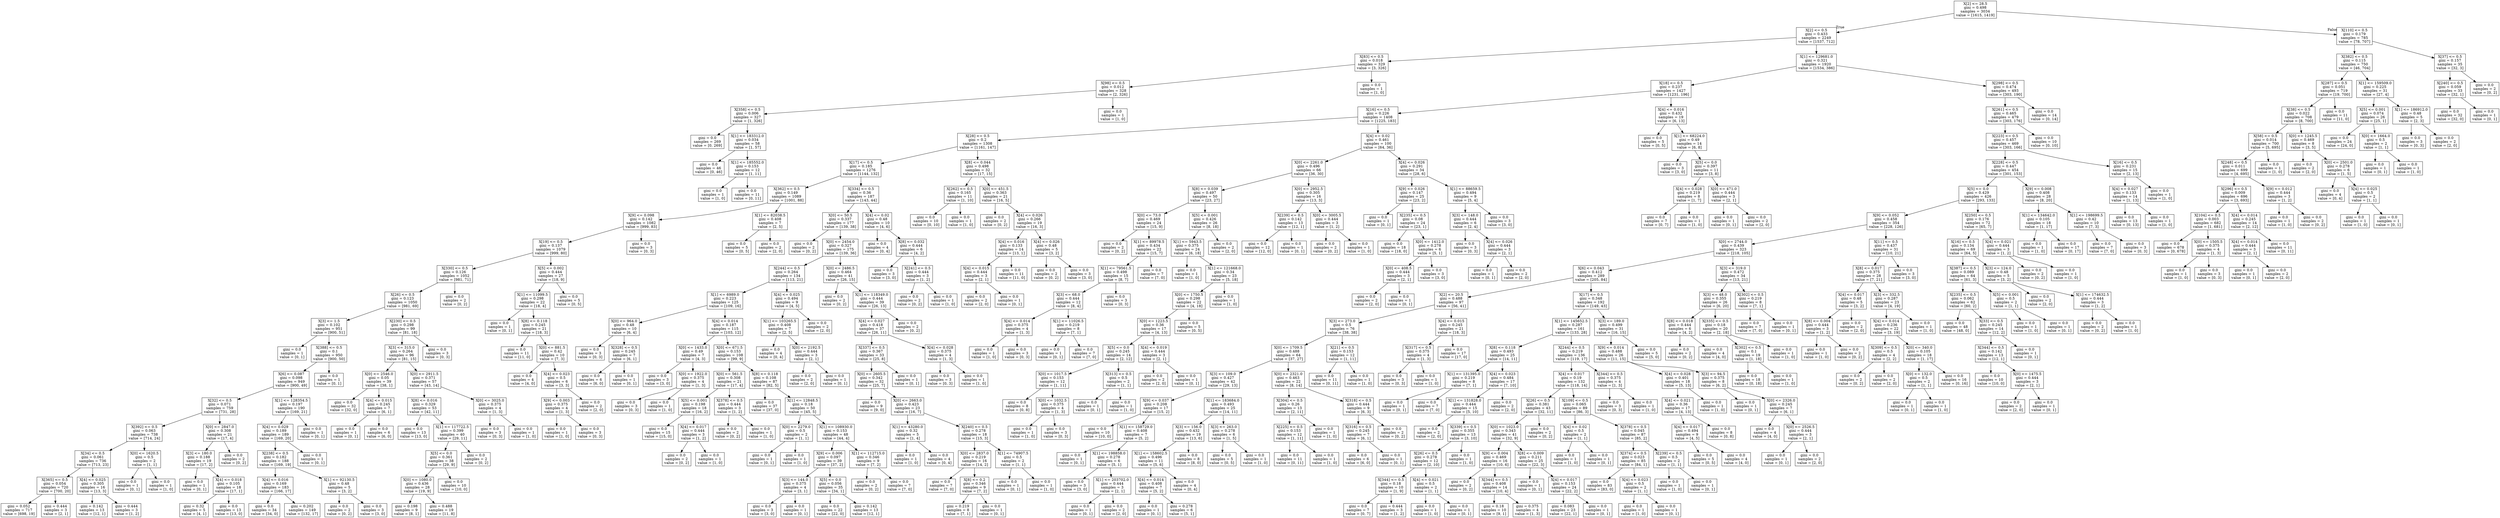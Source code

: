 digraph Tree {
node [shape=box] ;
0 [label="X[2] <= 28.5\ngini = 0.498\nsamples = 3034\nvalue = [1615, 1419]"] ;
1 [label="X[2] <= 0.5\ngini = 0.433\nsamples = 2249\nvalue = [1537, 712]"] ;
0 -> 1 [labeldistance=2.5, labelangle=45, headlabel="True"] ;
2 [label="X[83] <= 0.5\ngini = 0.018\nsamples = 329\nvalue = [3, 326]"] ;
1 -> 2 ;
3 [label="X[98] <= 0.5\ngini = 0.012\nsamples = 328\nvalue = [2, 326]"] ;
2 -> 3 ;
4 [label="X[358] <= 0.5\ngini = 0.006\nsamples = 327\nvalue = [1, 326]"] ;
3 -> 4 ;
5 [label="gini = 0.0\nsamples = 269\nvalue = [0, 269]"] ;
4 -> 5 ;
6 [label="X[1] <= 183312.0\ngini = 0.034\nsamples = 58\nvalue = [1, 57]"] ;
4 -> 6 ;
7 [label="gini = 0.0\nsamples = 46\nvalue = [0, 46]"] ;
6 -> 7 ;
8 [label="X[1] <= 185552.0\ngini = 0.153\nsamples = 12\nvalue = [1, 11]"] ;
6 -> 8 ;
9 [label="gini = 0.0\nsamples = 1\nvalue = [1, 0]"] ;
8 -> 9 ;
10 [label="gini = 0.0\nsamples = 11\nvalue = [0, 11]"] ;
8 -> 10 ;
11 [label="gini = 0.0\nsamples = 1\nvalue = [1, 0]"] ;
3 -> 11 ;
12 [label="gini = 0.0\nsamples = 1\nvalue = [1, 0]"] ;
2 -> 12 ;
13 [label="X[1] <= 129681.0\ngini = 0.321\nsamples = 1920\nvalue = [1534, 386]"] ;
1 -> 13 ;
14 [label="X[18] <= 0.5\ngini = 0.237\nsamples = 1427\nvalue = [1231, 196]"] ;
13 -> 14 ;
15 [label="X[16] <= 0.5\ngini = 0.226\nsamples = 1408\nvalue = [1225, 183]"] ;
14 -> 15 ;
16 [label="X[28] <= 0.5\ngini = 0.2\nsamples = 1308\nvalue = [1161, 147]"] ;
15 -> 16 ;
17 [label="X[17] <= 0.5\ngini = 0.185\nsamples = 1276\nvalue = [1144, 132]"] ;
16 -> 17 ;
18 [label="X[362] <= 0.5\ngini = 0.149\nsamples = 1089\nvalue = [1001, 88]"] ;
17 -> 18 ;
19 [label="X[9] <= 0.098\ngini = 0.142\nsamples = 1082\nvalue = [999, 83]"] ;
18 -> 19 ;
20 [label="X[19] <= 0.5\ngini = 0.137\nsamples = 1079\nvalue = [999, 80]"] ;
19 -> 20 ;
21 [label="X[330] <= 0.5\ngini = 0.126\nsamples = 1052\nvalue = [981, 71]"] ;
20 -> 21 ;
22 [label="X[26] <= 0.5\ngini = 0.123\nsamples = 1050\nvalue = [981, 69]"] ;
21 -> 22 ;
23 [label="X[3] <= 1.5\ngini = 0.102\nsamples = 951\nvalue = [900, 51]"] ;
22 -> 23 ;
24 [label="gini = 0.0\nsamples = 1\nvalue = [0, 1]"] ;
23 -> 24 ;
25 [label="X[388] <= 0.5\ngini = 0.1\nsamples = 950\nvalue = [900, 50]"] ;
23 -> 25 ;
26 [label="X[6] <= 0.087\ngini = 0.098\nsamples = 949\nvalue = [900, 49]"] ;
25 -> 26 ;
27 [label="X[32] <= 0.5\ngini = 0.071\nsamples = 759\nvalue = [731, 28]"] ;
26 -> 27 ;
28 [label="X[392] <= 0.5\ngini = 0.063\nsamples = 738\nvalue = [714, 24]"] ;
27 -> 28 ;
29 [label="X[34] <= 0.5\ngini = 0.061\nsamples = 736\nvalue = [713, 23]"] ;
28 -> 29 ;
30 [label="X[365] <= 0.5\ngini = 0.054\nsamples = 720\nvalue = [700, 20]"] ;
29 -> 30 ;
31 [label="gini = 0.052\nsamples = 717\nvalue = [698, 19]"] ;
30 -> 31 ;
32 [label="gini = 0.444\nsamples = 3\nvalue = [2, 1]"] ;
30 -> 32 ;
33 [label="X[4] <= 0.025\ngini = 0.305\nsamples = 16\nvalue = [13, 3]"] ;
29 -> 33 ;
34 [label="gini = 0.142\nsamples = 13\nvalue = [12, 1]"] ;
33 -> 34 ;
35 [label="gini = 0.444\nsamples = 3\nvalue = [1, 2]"] ;
33 -> 35 ;
36 [label="X[0] <= 1620.5\ngini = 0.5\nsamples = 2\nvalue = [1, 1]"] ;
28 -> 36 ;
37 [label="gini = 0.0\nsamples = 1\nvalue = [0, 1]"] ;
36 -> 37 ;
38 [label="gini = 0.0\nsamples = 1\nvalue = [1, 0]"] ;
36 -> 38 ;
39 [label="X[0] <= 2847.0\ngini = 0.308\nsamples = 21\nvalue = [17, 4]"] ;
27 -> 39 ;
40 [label="X[3] <= 180.0\ngini = 0.188\nsamples = 19\nvalue = [17, 2]"] ;
39 -> 40 ;
41 [label="gini = 0.0\nsamples = 1\nvalue = [0, 1]"] ;
40 -> 41 ;
42 [label="X[4] <= 0.018\ngini = 0.105\nsamples = 18\nvalue = [17, 1]"] ;
40 -> 42 ;
43 [label="gini = 0.32\nsamples = 5\nvalue = [4, 1]"] ;
42 -> 43 ;
44 [label="gini = 0.0\nsamples = 13\nvalue = [13, 0]"] ;
42 -> 44 ;
45 [label="gini = 0.0\nsamples = 2\nvalue = [0, 2]"] ;
39 -> 45 ;
46 [label="X[1] <= 128354.5\ngini = 0.197\nsamples = 190\nvalue = [169, 21]"] ;
26 -> 46 ;
47 [label="X[4] <= 0.029\ngini = 0.189\nsamples = 189\nvalue = [169, 20]"] ;
46 -> 47 ;
48 [label="X[238] <= 0.5\ngini = 0.182\nsamples = 188\nvalue = [169, 19]"] ;
47 -> 48 ;
49 [label="X[4] <= 0.016\ngini = 0.169\nsamples = 183\nvalue = [166, 17]"] ;
48 -> 49 ;
50 [label="gini = 0.0\nsamples = 34\nvalue = [34, 0]"] ;
49 -> 50 ;
51 [label="gini = 0.202\nsamples = 149\nvalue = [132, 17]"] ;
49 -> 51 ;
52 [label="X[1] <= 92130.5\ngini = 0.48\nsamples = 5\nvalue = [3, 2]"] ;
48 -> 52 ;
53 [label="gini = 0.0\nsamples = 2\nvalue = [0, 2]"] ;
52 -> 53 ;
54 [label="gini = 0.0\nsamples = 3\nvalue = [3, 0]"] ;
52 -> 54 ;
55 [label="gini = 0.0\nsamples = 1\nvalue = [0, 1]"] ;
47 -> 55 ;
56 [label="gini = 0.0\nsamples = 1\nvalue = [0, 1]"] ;
46 -> 56 ;
57 [label="gini = 0.0\nsamples = 1\nvalue = [0, 1]"] ;
25 -> 57 ;
58 [label="X[230] <= 0.5\ngini = 0.298\nsamples = 99\nvalue = [81, 18]"] ;
22 -> 58 ;
59 [label="X[3] <= 315.0\ngini = 0.264\nsamples = 96\nvalue = [81, 15]"] ;
58 -> 59 ;
60 [label="X[0] <= 2546.0\ngini = 0.05\nsamples = 39\nvalue = [38, 1]"] ;
59 -> 60 ;
61 [label="gini = 0.0\nsamples = 32\nvalue = [32, 0]"] ;
60 -> 61 ;
62 [label="X[4] <= 0.015\ngini = 0.245\nsamples = 7\nvalue = [6, 1]"] ;
60 -> 62 ;
63 [label="gini = 0.0\nsamples = 1\nvalue = [0, 1]"] ;
62 -> 63 ;
64 [label="gini = 0.0\nsamples = 6\nvalue = [6, 0]"] ;
62 -> 64 ;
65 [label="X[0] <= 2911.5\ngini = 0.371\nsamples = 57\nvalue = [43, 14]"] ;
59 -> 65 ;
66 [label="X[8] <= 0.016\ngini = 0.329\nsamples = 53\nvalue = [42, 11]"] ;
65 -> 66 ;
67 [label="gini = 0.0\nsamples = 13\nvalue = [13, 0]"] ;
66 -> 67 ;
68 [label="X[1] <= 117722.5\ngini = 0.399\nsamples = 40\nvalue = [29, 11]"] ;
66 -> 68 ;
69 [label="X[5] <= 0.0\ngini = 0.361\nsamples = 38\nvalue = [29, 9]"] ;
68 -> 69 ;
70 [label="X[0] <= 1080.0\ngini = 0.436\nsamples = 28\nvalue = [19, 9]"] ;
69 -> 70 ;
71 [label="gini = 0.198\nsamples = 9\nvalue = [8, 1]"] ;
70 -> 71 ;
72 [label="gini = 0.488\nsamples = 19\nvalue = [11, 8]"] ;
70 -> 72 ;
73 [label="gini = 0.0\nsamples = 10\nvalue = [10, 0]"] ;
69 -> 73 ;
74 [label="gini = 0.0\nsamples = 2\nvalue = [0, 2]"] ;
68 -> 74 ;
75 [label="X[0] <= 3025.0\ngini = 0.375\nsamples = 4\nvalue = [1, 3]"] ;
65 -> 75 ;
76 [label="gini = 0.0\nsamples = 3\nvalue = [0, 3]"] ;
75 -> 76 ;
77 [label="gini = 0.0\nsamples = 1\nvalue = [1, 0]"] ;
75 -> 77 ;
78 [label="gini = 0.0\nsamples = 3\nvalue = [0, 3]"] ;
58 -> 78 ;
79 [label="gini = 0.0\nsamples = 2\nvalue = [0, 2]"] ;
21 -> 79 ;
80 [label="X[5] <= 0.002\ngini = 0.444\nsamples = 27\nvalue = [18, 9]"] ;
20 -> 80 ;
81 [label="X[1] <= 11099.5\ngini = 0.298\nsamples = 22\nvalue = [18, 4]"] ;
80 -> 81 ;
82 [label="gini = 0.0\nsamples = 1\nvalue = [0, 1]"] ;
81 -> 82 ;
83 [label="X[8] <= 0.118\ngini = 0.245\nsamples = 21\nvalue = [18, 3]"] ;
81 -> 83 ;
84 [label="gini = 0.0\nsamples = 11\nvalue = [11, 0]"] ;
83 -> 84 ;
85 [label="X[0] <= 881.5\ngini = 0.42\nsamples = 10\nvalue = [7, 3]"] ;
83 -> 85 ;
86 [label="gini = 0.0\nsamples = 4\nvalue = [4, 0]"] ;
85 -> 86 ;
87 [label="X[4] <= 0.023\ngini = 0.5\nsamples = 6\nvalue = [3, 3]"] ;
85 -> 87 ;
88 [label="X[9] <= 0.003\ngini = 0.375\nsamples = 4\nvalue = [1, 3]"] ;
87 -> 88 ;
89 [label="gini = 0.0\nsamples = 1\nvalue = [1, 0]"] ;
88 -> 89 ;
90 [label="gini = 0.0\nsamples = 3\nvalue = [0, 3]"] ;
88 -> 90 ;
91 [label="gini = 0.0\nsamples = 2\nvalue = [2, 0]"] ;
87 -> 91 ;
92 [label="gini = 0.0\nsamples = 5\nvalue = [0, 5]"] ;
80 -> 92 ;
93 [label="gini = 0.0\nsamples = 3\nvalue = [0, 3]"] ;
19 -> 93 ;
94 [label="X[1] <= 82038.5\ngini = 0.408\nsamples = 7\nvalue = [2, 5]"] ;
18 -> 94 ;
95 [label="gini = 0.0\nsamples = 5\nvalue = [0, 5]"] ;
94 -> 95 ;
96 [label="gini = 0.0\nsamples = 2\nvalue = [2, 0]"] ;
94 -> 96 ;
97 [label="X[334] <= 0.5\ngini = 0.36\nsamples = 187\nvalue = [143, 44]"] ;
17 -> 97 ;
98 [label="X[0] <= 50.5\ngini = 0.337\nsamples = 177\nvalue = [139, 38]"] ;
97 -> 98 ;
99 [label="gini = 0.0\nsamples = 2\nvalue = [0, 2]"] ;
98 -> 99 ;
100 [label="X[0] <= 2454.0\ngini = 0.327\nsamples = 175\nvalue = [139, 36]"] ;
98 -> 100 ;
101 [label="X[244] <= 0.5\ngini = 0.264\nsamples = 134\nvalue = [113, 21]"] ;
100 -> 101 ;
102 [label="X[1] <= 6989.0\ngini = 0.223\nsamples = 125\nvalue = [109, 16]"] ;
101 -> 102 ;
103 [label="X[0] <= 964.0\ngini = 0.48\nsamples = 10\nvalue = [6, 4]"] ;
102 -> 103 ;
104 [label="gini = 0.0\nsamples = 3\nvalue = [0, 3]"] ;
103 -> 104 ;
105 [label="X[328] <= 0.5\ngini = 0.245\nsamples = 7\nvalue = [6, 1]"] ;
103 -> 105 ;
106 [label="gini = 0.0\nsamples = 6\nvalue = [6, 0]"] ;
105 -> 106 ;
107 [label="gini = 0.0\nsamples = 1\nvalue = [0, 1]"] ;
105 -> 107 ;
108 [label="X[4] <= 0.014\ngini = 0.187\nsamples = 115\nvalue = [103, 12]"] ;
102 -> 108 ;
109 [label="X[0] <= 1433.0\ngini = 0.49\nsamples = 7\nvalue = [4, 3]"] ;
108 -> 109 ;
110 [label="gini = 0.0\nsamples = 3\nvalue = [3, 0]"] ;
109 -> 110 ;
111 [label="X[0] <= 1922.0\ngini = 0.375\nsamples = 4\nvalue = [1, 3]"] ;
109 -> 111 ;
112 [label="gini = 0.0\nsamples = 3\nvalue = [0, 3]"] ;
111 -> 112 ;
113 [label="gini = 0.0\nsamples = 1\nvalue = [1, 0]"] ;
111 -> 113 ;
114 [label="X[0] <= 671.5\ngini = 0.153\nsamples = 108\nvalue = [99, 9]"] ;
108 -> 114 ;
115 [label="X[0] <= 561.5\ngini = 0.308\nsamples = 21\nvalue = [17, 4]"] ;
114 -> 115 ;
116 [label="X[5] <= 0.001\ngini = 0.198\nsamples = 18\nvalue = [16, 2]"] ;
115 -> 116 ;
117 [label="gini = 0.0\nsamples = 15\nvalue = [15, 0]"] ;
116 -> 117 ;
118 [label="X[4] <= 0.017\ngini = 0.444\nsamples = 3\nvalue = [1, 2]"] ;
116 -> 118 ;
119 [label="gini = 0.0\nsamples = 2\nvalue = [0, 2]"] ;
118 -> 119 ;
120 [label="gini = 0.0\nsamples = 1\nvalue = [1, 0]"] ;
118 -> 120 ;
121 [label="X[378] <= 0.5\ngini = 0.444\nsamples = 3\nvalue = [1, 2]"] ;
115 -> 121 ;
122 [label="gini = 0.0\nsamples = 2\nvalue = [0, 2]"] ;
121 -> 122 ;
123 [label="gini = 0.0\nsamples = 1\nvalue = [1, 0]"] ;
121 -> 123 ;
124 [label="X[8] <= 0.118\ngini = 0.108\nsamples = 87\nvalue = [82, 5]"] ;
114 -> 124 ;
125 [label="gini = 0.0\nsamples = 37\nvalue = [37, 0]"] ;
124 -> 125 ;
126 [label="X[1] <= 12848.5\ngini = 0.18\nsamples = 50\nvalue = [45, 5]"] ;
124 -> 126 ;
127 [label="X[0] <= 2279.0\ngini = 0.5\nsamples = 2\nvalue = [1, 1]"] ;
126 -> 127 ;
128 [label="gini = 0.0\nsamples = 1\nvalue = [0, 1]"] ;
127 -> 128 ;
129 [label="gini = 0.0\nsamples = 1\nvalue = [1, 0]"] ;
127 -> 129 ;
130 [label="X[1] <= 108930.0\ngini = 0.153\nsamples = 48\nvalue = [44, 4]"] ;
126 -> 130 ;
131 [label="X[9] <= 0.006\ngini = 0.097\nsamples = 39\nvalue = [37, 2]"] ;
130 -> 131 ;
132 [label="X[3] <= 144.0\ngini = 0.375\nsamples = 4\nvalue = [3, 1]"] ;
131 -> 132 ;
133 [label="gini = 0.0\nsamples = 3\nvalue = [3, 0]"] ;
132 -> 133 ;
134 [label="gini = 0.0\nsamples = 1\nvalue = [0, 1]"] ;
132 -> 134 ;
135 [label="X[5] <= 0.0\ngini = 0.056\nsamples = 35\nvalue = [34, 1]"] ;
131 -> 135 ;
136 [label="gini = 0.0\nsamples = 22\nvalue = [22, 0]"] ;
135 -> 136 ;
137 [label="gini = 0.142\nsamples = 13\nvalue = [12, 1]"] ;
135 -> 137 ;
138 [label="X[1] <= 112715.0\ngini = 0.346\nsamples = 9\nvalue = [7, 2]"] ;
130 -> 138 ;
139 [label="gini = 0.0\nsamples = 2\nvalue = [0, 2]"] ;
138 -> 139 ;
140 [label="gini = 0.0\nsamples = 7\nvalue = [7, 0]"] ;
138 -> 140 ;
141 [label="X[4] <= 0.025\ngini = 0.494\nsamples = 9\nvalue = [4, 5]"] ;
101 -> 141 ;
142 [label="X[1] <= 103265.5\ngini = 0.408\nsamples = 7\nvalue = [2, 5]"] ;
141 -> 142 ;
143 [label="gini = 0.0\nsamples = 4\nvalue = [0, 4]"] ;
142 -> 143 ;
144 [label="X[0] <= 2192.5\ngini = 0.444\nsamples = 3\nvalue = [2, 1]"] ;
142 -> 144 ;
145 [label="gini = 0.0\nsamples = 2\nvalue = [2, 0]"] ;
144 -> 145 ;
146 [label="gini = 0.0\nsamples = 1\nvalue = [0, 1]"] ;
144 -> 146 ;
147 [label="gini = 0.0\nsamples = 2\nvalue = [2, 0]"] ;
141 -> 147 ;
148 [label="X[0] <= 2486.5\ngini = 0.464\nsamples = 41\nvalue = [26, 15]"] ;
100 -> 148 ;
149 [label="gini = 0.0\nsamples = 2\nvalue = [0, 2]"] ;
148 -> 149 ;
150 [label="X[1] <= 118349.0\ngini = 0.444\nsamples = 39\nvalue = [26, 13]"] ;
148 -> 150 ;
151 [label="X[4] <= 0.027\ngini = 0.418\nsamples = 37\nvalue = [26, 11]"] ;
150 -> 151 ;
152 [label="X[337] <= 0.5\ngini = 0.367\nsamples = 33\nvalue = [25, 8]"] ;
151 -> 152 ;
153 [label="X[0] <= 2605.5\ngini = 0.342\nsamples = 32\nvalue = [25, 7]"] ;
152 -> 153 ;
154 [label="gini = 0.0\nsamples = 9\nvalue = [9, 0]"] ;
153 -> 154 ;
155 [label="X[0] <= 2663.0\ngini = 0.423\nsamples = 23\nvalue = [16, 7]"] ;
153 -> 155 ;
156 [label="X[1] <= 43280.0\ngini = 0.32\nsamples = 5\nvalue = [1, 4]"] ;
155 -> 156 ;
157 [label="gini = 0.0\nsamples = 1\nvalue = [1, 0]"] ;
156 -> 157 ;
158 [label="gini = 0.0\nsamples = 4\nvalue = [0, 4]"] ;
156 -> 158 ;
159 [label="X[240] <= 0.5\ngini = 0.278\nsamples = 18\nvalue = [15, 3]"] ;
155 -> 159 ;
160 [label="X[0] <= 2837.0\ngini = 0.219\nsamples = 16\nvalue = [14, 2]"] ;
159 -> 160 ;
161 [label="gini = 0.0\nsamples = 7\nvalue = [7, 0]"] ;
160 -> 161 ;
162 [label="X[8] <= 0.2\ngini = 0.346\nsamples = 9\nvalue = [7, 2]"] ;
160 -> 162 ;
163 [label="gini = 0.219\nsamples = 8\nvalue = [7, 1]"] ;
162 -> 163 ;
164 [label="gini = 0.0\nsamples = 1\nvalue = [0, 1]"] ;
162 -> 164 ;
165 [label="X[1] <= 74907.5\ngini = 0.5\nsamples = 2\nvalue = [1, 1]"] ;
159 -> 165 ;
166 [label="gini = 0.0\nsamples = 1\nvalue = [0, 1]"] ;
165 -> 166 ;
167 [label="gini = 0.0\nsamples = 1\nvalue = [1, 0]"] ;
165 -> 167 ;
168 [label="gini = 0.0\nsamples = 1\nvalue = [0, 1]"] ;
152 -> 168 ;
169 [label="X[4] <= 0.028\ngini = 0.375\nsamples = 4\nvalue = [1, 3]"] ;
151 -> 169 ;
170 [label="gini = 0.0\nsamples = 3\nvalue = [0, 3]"] ;
169 -> 170 ;
171 [label="gini = 0.0\nsamples = 1\nvalue = [1, 0]"] ;
169 -> 171 ;
172 [label="gini = 0.0\nsamples = 2\nvalue = [0, 2]"] ;
150 -> 172 ;
173 [label="X[4] <= 0.02\ngini = 0.48\nsamples = 10\nvalue = [4, 6]"] ;
97 -> 173 ;
174 [label="gini = 0.0\nsamples = 4\nvalue = [0, 4]"] ;
173 -> 174 ;
175 [label="X[8] <= 0.032\ngini = 0.444\nsamples = 6\nvalue = [4, 2]"] ;
173 -> 175 ;
176 [label="gini = 0.0\nsamples = 3\nvalue = [3, 0]"] ;
175 -> 176 ;
177 [label="X[241] <= 0.5\ngini = 0.444\nsamples = 3\nvalue = [1, 2]"] ;
175 -> 177 ;
178 [label="gini = 0.0\nsamples = 2\nvalue = [0, 2]"] ;
177 -> 178 ;
179 [label="gini = 0.0\nsamples = 1\nvalue = [1, 0]"] ;
177 -> 179 ;
180 [label="X[8] <= 0.044\ngini = 0.498\nsamples = 32\nvalue = [17, 15]"] ;
16 -> 180 ;
181 [label="X[262] <= 0.5\ngini = 0.165\nsamples = 11\nvalue = [1, 10]"] ;
180 -> 181 ;
182 [label="gini = 0.0\nsamples = 10\nvalue = [0, 10]"] ;
181 -> 182 ;
183 [label="gini = 0.0\nsamples = 1\nvalue = [1, 0]"] ;
181 -> 183 ;
184 [label="X[0] <= 451.5\ngini = 0.363\nsamples = 21\nvalue = [16, 5]"] ;
180 -> 184 ;
185 [label="gini = 0.0\nsamples = 2\nvalue = [0, 2]"] ;
184 -> 185 ;
186 [label="X[4] <= 0.026\ngini = 0.266\nsamples = 19\nvalue = [16, 3]"] ;
184 -> 186 ;
187 [label="X[4] <= 0.016\ngini = 0.133\nsamples = 14\nvalue = [13, 1]"] ;
186 -> 187 ;
188 [label="X[4] <= 0.015\ngini = 0.444\nsamples = 3\nvalue = [2, 1]"] ;
187 -> 188 ;
189 [label="gini = 0.0\nsamples = 2\nvalue = [2, 0]"] ;
188 -> 189 ;
190 [label="gini = 0.0\nsamples = 1\nvalue = [0, 1]"] ;
188 -> 190 ;
191 [label="gini = 0.0\nsamples = 11\nvalue = [11, 0]"] ;
187 -> 191 ;
192 [label="X[4] <= 0.026\ngini = 0.48\nsamples = 5\nvalue = [3, 2]"] ;
186 -> 192 ;
193 [label="gini = 0.0\nsamples = 2\nvalue = [0, 2]"] ;
192 -> 193 ;
194 [label="gini = 0.0\nsamples = 3\nvalue = [3, 0]"] ;
192 -> 194 ;
195 [label="X[4] <= 0.02\ngini = 0.461\nsamples = 100\nvalue = [64, 36]"] ;
15 -> 195 ;
196 [label="X[0] <= 2261.0\ngini = 0.496\nsamples = 66\nvalue = [36, 30]"] ;
195 -> 196 ;
197 [label="X[8] <= 0.039\ngini = 0.497\nsamples = 50\nvalue = [23, 27]"] ;
196 -> 197 ;
198 [label="X[0] <= 73.0\ngini = 0.469\nsamples = 24\nvalue = [15, 9]"] ;
197 -> 198 ;
199 [label="gini = 0.0\nsamples = 2\nvalue = [0, 2]"] ;
198 -> 199 ;
200 [label="X[1] <= 89978.5\ngini = 0.434\nsamples = 22\nvalue = [15, 7]"] ;
198 -> 200 ;
201 [label="X[1] <= 79561.5\ngini = 0.498\nsamples = 15\nvalue = [8, 7]"] ;
200 -> 201 ;
202 [label="X[3] <= 68.0\ngini = 0.444\nsamples = 12\nvalue = [8, 4]"] ;
201 -> 202 ;
203 [label="X[4] <= 0.014\ngini = 0.375\nsamples = 4\nvalue = [1, 3]"] ;
202 -> 203 ;
204 [label="gini = 0.0\nsamples = 1\nvalue = [1, 0]"] ;
203 -> 204 ;
205 [label="gini = 0.0\nsamples = 3\nvalue = [0, 3]"] ;
203 -> 205 ;
206 [label="X[1] <= 11026.5\ngini = 0.219\nsamples = 8\nvalue = [7, 1]"] ;
202 -> 206 ;
207 [label="gini = 0.0\nsamples = 1\nvalue = [0, 1]"] ;
206 -> 207 ;
208 [label="gini = 0.0\nsamples = 7\nvalue = [7, 0]"] ;
206 -> 208 ;
209 [label="gini = 0.0\nsamples = 3\nvalue = [0, 3]"] ;
201 -> 209 ;
210 [label="gini = 0.0\nsamples = 7\nvalue = [7, 0]"] ;
200 -> 210 ;
211 [label="X[5] <= 0.001\ngini = 0.426\nsamples = 26\nvalue = [8, 18]"] ;
197 -> 211 ;
212 [label="X[1] <= 5943.5\ngini = 0.375\nsamples = 24\nvalue = [6, 18]"] ;
211 -> 212 ;
213 [label="gini = 0.0\nsamples = 1\nvalue = [1, 0]"] ;
212 -> 213 ;
214 [label="X[1] <= 121668.0\ngini = 0.34\nsamples = 23\nvalue = [5, 18]"] ;
212 -> 214 ;
215 [label="X[0] <= 1750.5\ngini = 0.298\nsamples = 22\nvalue = [4, 18]"] ;
214 -> 215 ;
216 [label="X[0] <= 1223.5\ngini = 0.36\nsamples = 17\nvalue = [4, 13]"] ;
215 -> 216 ;
217 [label="X[5] <= 0.0\ngini = 0.245\nsamples = 14\nvalue = [2, 12]"] ;
216 -> 217 ;
218 [label="X[0] <= 1017.5\ngini = 0.153\nsamples = 12\nvalue = [1, 11]"] ;
217 -> 218 ;
219 [label="gini = 0.0\nsamples = 8\nvalue = [0, 8]"] ;
218 -> 219 ;
220 [label="X[0] <= 1032.5\ngini = 0.375\nsamples = 4\nvalue = [1, 3]"] ;
218 -> 220 ;
221 [label="gini = 0.0\nsamples = 1\nvalue = [1, 0]"] ;
220 -> 221 ;
222 [label="gini = 0.0\nsamples = 3\nvalue = [0, 3]"] ;
220 -> 222 ;
223 [label="X[313] <= 0.5\ngini = 0.5\nsamples = 2\nvalue = [1, 1]"] ;
217 -> 223 ;
224 [label="gini = 0.0\nsamples = 1\nvalue = [0, 1]"] ;
223 -> 224 ;
225 [label="gini = 0.0\nsamples = 1\nvalue = [1, 0]"] ;
223 -> 225 ;
226 [label="X[4] <= 0.019\ngini = 0.444\nsamples = 3\nvalue = [2, 1]"] ;
216 -> 226 ;
227 [label="gini = 0.0\nsamples = 2\nvalue = [2, 0]"] ;
226 -> 227 ;
228 [label="gini = 0.0\nsamples = 1\nvalue = [0, 1]"] ;
226 -> 228 ;
229 [label="gini = 0.0\nsamples = 5\nvalue = [0, 5]"] ;
215 -> 229 ;
230 [label="gini = 0.0\nsamples = 1\nvalue = [1, 0]"] ;
214 -> 230 ;
231 [label="gini = 0.0\nsamples = 2\nvalue = [2, 0]"] ;
211 -> 231 ;
232 [label="X[0] <= 2952.5\ngini = 0.305\nsamples = 16\nvalue = [13, 3]"] ;
196 -> 232 ;
233 [label="X[239] <= 0.5\ngini = 0.142\nsamples = 13\nvalue = [12, 1]"] ;
232 -> 233 ;
234 [label="gini = 0.0\nsamples = 12\nvalue = [12, 0]"] ;
233 -> 234 ;
235 [label="gini = 0.0\nsamples = 1\nvalue = [0, 1]"] ;
233 -> 235 ;
236 [label="X[0] <= 3005.5\ngini = 0.444\nsamples = 3\nvalue = [1, 2]"] ;
232 -> 236 ;
237 [label="gini = 0.0\nsamples = 2\nvalue = [0, 2]"] ;
236 -> 237 ;
238 [label="gini = 0.0\nsamples = 1\nvalue = [1, 0]"] ;
236 -> 238 ;
239 [label="X[4] <= 0.026\ngini = 0.291\nsamples = 34\nvalue = [28, 6]"] ;
195 -> 239 ;
240 [label="X[9] <= 0.026\ngini = 0.147\nsamples = 25\nvalue = [23, 2]"] ;
239 -> 240 ;
241 [label="gini = 0.0\nsamples = 1\nvalue = [0, 1]"] ;
240 -> 241 ;
242 [label="X[235] <= 0.5\ngini = 0.08\nsamples = 24\nvalue = [23, 1]"] ;
240 -> 242 ;
243 [label="gini = 0.0\nsamples = 18\nvalue = [18, 0]"] ;
242 -> 243 ;
244 [label="X[0] <= 1412.0\ngini = 0.278\nsamples = 6\nvalue = [5, 1]"] ;
242 -> 244 ;
245 [label="X[0] <= 408.5\ngini = 0.444\nsamples = 3\nvalue = [2, 1]"] ;
244 -> 245 ;
246 [label="gini = 0.0\nsamples = 2\nvalue = [2, 0]"] ;
245 -> 246 ;
247 [label="gini = 0.0\nsamples = 1\nvalue = [0, 1]"] ;
245 -> 247 ;
248 [label="gini = 0.0\nsamples = 3\nvalue = [3, 0]"] ;
244 -> 248 ;
249 [label="X[1] <= 88659.5\ngini = 0.494\nsamples = 9\nvalue = [5, 4]"] ;
239 -> 249 ;
250 [label="X[3] <= 148.0\ngini = 0.444\nsamples = 6\nvalue = [2, 4]"] ;
249 -> 250 ;
251 [label="gini = 0.0\nsamples = 3\nvalue = [0, 3]"] ;
250 -> 251 ;
252 [label="X[4] <= 0.026\ngini = 0.444\nsamples = 3\nvalue = [2, 1]"] ;
250 -> 252 ;
253 [label="gini = 0.0\nsamples = 1\nvalue = [0, 1]"] ;
252 -> 253 ;
254 [label="gini = 0.0\nsamples = 2\nvalue = [2, 0]"] ;
252 -> 254 ;
255 [label="gini = 0.0\nsamples = 3\nvalue = [3, 0]"] ;
249 -> 255 ;
256 [label="X[4] <= 0.016\ngini = 0.432\nsamples = 19\nvalue = [6, 13]"] ;
14 -> 256 ;
257 [label="gini = 0.0\nsamples = 5\nvalue = [0, 5]"] ;
256 -> 257 ;
258 [label="X[1] <= 68224.0\ngini = 0.49\nsamples = 14\nvalue = [6, 8]"] ;
256 -> 258 ;
259 [label="gini = 0.0\nsamples = 3\nvalue = [3, 0]"] ;
258 -> 259 ;
260 [label="X[5] <= 0.0\ngini = 0.397\nsamples = 11\nvalue = [3, 8]"] ;
258 -> 260 ;
261 [label="X[4] <= 0.028\ngini = 0.219\nsamples = 8\nvalue = [1, 7]"] ;
260 -> 261 ;
262 [label="gini = 0.0\nsamples = 7\nvalue = [0, 7]"] ;
261 -> 262 ;
263 [label="gini = 0.0\nsamples = 1\nvalue = [1, 0]"] ;
261 -> 263 ;
264 [label="X[0] <= 471.0\ngini = 0.444\nsamples = 3\nvalue = [2, 1]"] ;
260 -> 264 ;
265 [label="gini = 0.0\nsamples = 1\nvalue = [0, 1]"] ;
264 -> 265 ;
266 [label="gini = 0.0\nsamples = 2\nvalue = [2, 0]"] ;
264 -> 266 ;
267 [label="X[298] <= 0.5\ngini = 0.474\nsamples = 493\nvalue = [303, 190]"] ;
13 -> 267 ;
268 [label="X[261] <= 0.5\ngini = 0.465\nsamples = 479\nvalue = [303, 176]"] ;
267 -> 268 ;
269 [label="X[223] <= 0.5\ngini = 0.457\nsamples = 469\nvalue = [303, 166]"] ;
268 -> 269 ;
270 [label="X[228] <= 0.5\ngini = 0.447\nsamples = 454\nvalue = [301, 153]"] ;
269 -> 270 ;
271 [label="X[5] <= 0.0\ngini = 0.429\nsamples = 426\nvalue = [293, 133]"] ;
270 -> 271 ;
272 [label="X[9] <= 0.052\ngini = 0.458\nsamples = 354\nvalue = [228, 126]"] ;
271 -> 272 ;
273 [label="X[0] <= 2744.0\ngini = 0.439\nsamples = 323\nvalue = [218, 105]"] ;
272 -> 273 ;
274 [label="X[6] <= 0.043\ngini = 0.412\nsamples = 289\nvalue = [205, 84]"] ;
273 -> 274 ;
275 [label="X[2] <= 20.5\ngini = 0.488\nsamples = 97\nvalue = [56, 41]"] ;
274 -> 275 ;
276 [label="X[3] <= 273.0\ngini = 0.5\nsamples = 76\nvalue = [38, 38]"] ;
275 -> 276 ;
277 [label="X[0] <= 1709.5\ngini = 0.488\nsamples = 64\nvalue = [37, 27]"] ;
276 -> 277 ;
278 [label="X[3] <= 109.0\ngini = 0.427\nsamples = 42\nvalue = [29, 13]"] ;
277 -> 278 ;
279 [label="X[9] <= 0.037\ngini = 0.208\nsamples = 17\nvalue = [15, 2]"] ;
278 -> 279 ;
280 [label="gini = 0.0\nsamples = 10\nvalue = [10, 0]"] ;
279 -> 280 ;
281 [label="X[1] <= 158729.0\ngini = 0.408\nsamples = 7\nvalue = [5, 2]"] ;
279 -> 281 ;
282 [label="gini = 0.0\nsamples = 1\nvalue = [0, 1]"] ;
281 -> 282 ;
283 [label="X[1] <= 198858.0\ngini = 0.278\nsamples = 6\nvalue = [5, 1]"] ;
281 -> 283 ;
284 [label="gini = 0.0\nsamples = 3\nvalue = [3, 0]"] ;
283 -> 284 ;
285 [label="X[1] <= 203702.0\ngini = 0.444\nsamples = 3\nvalue = [2, 1]"] ;
283 -> 285 ;
286 [label="gini = 0.0\nsamples = 1\nvalue = [0, 1]"] ;
285 -> 286 ;
287 [label="gini = 0.0\nsamples = 2\nvalue = [2, 0]"] ;
285 -> 287 ;
288 [label="X[1] <= 183684.0\ngini = 0.493\nsamples = 25\nvalue = [14, 11]"] ;
278 -> 288 ;
289 [label="X[3] <= 156.0\ngini = 0.432\nsamples = 19\nvalue = [13, 6]"] ;
288 -> 289 ;
290 [label="X[1] <= 158602.5\ngini = 0.496\nsamples = 11\nvalue = [5, 6]"] ;
289 -> 290 ;
291 [label="X[4] <= 0.014\ngini = 0.408\nsamples = 7\nvalue = [5, 2]"] ;
290 -> 291 ;
292 [label="gini = 0.0\nsamples = 1\nvalue = [0, 1]"] ;
291 -> 292 ;
293 [label="gini = 0.278\nsamples = 6\nvalue = [5, 1]"] ;
291 -> 293 ;
294 [label="gini = 0.0\nsamples = 4\nvalue = [0, 4]"] ;
290 -> 294 ;
295 [label="gini = 0.0\nsamples = 8\nvalue = [8, 0]"] ;
289 -> 295 ;
296 [label="X[3] <= 263.0\ngini = 0.278\nsamples = 6\nvalue = [1, 5]"] ;
288 -> 296 ;
297 [label="gini = 0.0\nsamples = 5\nvalue = [0, 5]"] ;
296 -> 297 ;
298 [label="gini = 0.0\nsamples = 1\nvalue = [1, 0]"] ;
296 -> 298 ;
299 [label="X[0] <= 2321.0\ngini = 0.463\nsamples = 22\nvalue = [8, 14]"] ;
277 -> 299 ;
300 [label="X[304] <= 0.5\ngini = 0.26\nsamples = 13\nvalue = [2, 11]"] ;
299 -> 300 ;
301 [label="X[225] <= 0.5\ngini = 0.153\nsamples = 12\nvalue = [1, 11]"] ;
300 -> 301 ;
302 [label="gini = 0.0\nsamples = 11\nvalue = [0, 11]"] ;
301 -> 302 ;
303 [label="gini = 0.0\nsamples = 1\nvalue = [1, 0]"] ;
301 -> 303 ;
304 [label="gini = 0.0\nsamples = 1\nvalue = [1, 0]"] ;
300 -> 304 ;
305 [label="X[318] <= 0.5\ngini = 0.444\nsamples = 9\nvalue = [6, 3]"] ;
299 -> 305 ;
306 [label="X[316] <= 0.5\ngini = 0.245\nsamples = 7\nvalue = [6, 1]"] ;
305 -> 306 ;
307 [label="gini = 0.0\nsamples = 6\nvalue = [6, 0]"] ;
306 -> 307 ;
308 [label="gini = 0.0\nsamples = 1\nvalue = [0, 1]"] ;
306 -> 308 ;
309 [label="gini = 0.0\nsamples = 2\nvalue = [0, 2]"] ;
305 -> 309 ;
310 [label="X[21] <= 0.5\ngini = 0.153\nsamples = 12\nvalue = [1, 11]"] ;
276 -> 310 ;
311 [label="gini = 0.0\nsamples = 11\nvalue = [0, 11]"] ;
310 -> 311 ;
312 [label="gini = 0.0\nsamples = 1\nvalue = [1, 0]"] ;
310 -> 312 ;
313 [label="X[4] <= 0.015\ngini = 0.245\nsamples = 21\nvalue = [18, 3]"] ;
275 -> 313 ;
314 [label="X[317] <= 0.5\ngini = 0.375\nsamples = 4\nvalue = [1, 3]"] ;
313 -> 314 ;
315 [label="gini = 0.0\nsamples = 3\nvalue = [0, 3]"] ;
314 -> 315 ;
316 [label="gini = 0.0\nsamples = 1\nvalue = [1, 0]"] ;
314 -> 316 ;
317 [label="gini = 0.0\nsamples = 17\nvalue = [17, 0]"] ;
313 -> 317 ;
318 [label="X[17] <= 0.5\ngini = 0.348\nsamples = 192\nvalue = [149, 43]"] ;
274 -> 318 ;
319 [label="X[1] <= 145652.5\ngini = 0.287\nsamples = 161\nvalue = [133, 28]"] ;
318 -> 319 ;
320 [label="X[8] <= 0.118\ngini = 0.493\nsamples = 25\nvalue = [14, 11]"] ;
319 -> 320 ;
321 [label="X[1] <= 131395.0\ngini = 0.219\nsamples = 8\nvalue = [7, 1]"] ;
320 -> 321 ;
322 [label="gini = 0.0\nsamples = 1\nvalue = [0, 1]"] ;
321 -> 322 ;
323 [label="gini = 0.0\nsamples = 7\nvalue = [7, 0]"] ;
321 -> 323 ;
324 [label="X[4] <= 0.023\ngini = 0.484\nsamples = 17\nvalue = [7, 10]"] ;
320 -> 324 ;
325 [label="X[1] <= 131828.0\ngini = 0.444\nsamples = 15\nvalue = [5, 10]"] ;
324 -> 325 ;
326 [label="gini = 0.0\nsamples = 2\nvalue = [2, 0]"] ;
325 -> 326 ;
327 [label="X[339] <= 0.5\ngini = 0.355\nsamples = 13\nvalue = [3, 10]"] ;
325 -> 327 ;
328 [label="X[26] <= 0.5\ngini = 0.278\nsamples = 12\nvalue = [2, 10]"] ;
327 -> 328 ;
329 [label="X[344] <= 0.5\ngini = 0.18\nsamples = 10\nvalue = [1, 9]"] ;
328 -> 329 ;
330 [label="gini = 0.0\nsamples = 7\nvalue = [0, 7]"] ;
329 -> 330 ;
331 [label="gini = 0.444\nsamples = 3\nvalue = [1, 2]"] ;
329 -> 331 ;
332 [label="X[4] <= 0.021\ngini = 0.5\nsamples = 2\nvalue = [1, 1]"] ;
328 -> 332 ;
333 [label="gini = 0.0\nsamples = 1\nvalue = [1, 0]"] ;
332 -> 333 ;
334 [label="gini = 0.0\nsamples = 1\nvalue = [0, 1]"] ;
332 -> 334 ;
335 [label="gini = 0.0\nsamples = 1\nvalue = [1, 0]"] ;
327 -> 335 ;
336 [label="gini = 0.0\nsamples = 2\nvalue = [2, 0]"] ;
324 -> 336 ;
337 [label="X[244] <= 0.5\ngini = 0.219\nsamples = 136\nvalue = [119, 17]"] ;
319 -> 337 ;
338 [label="X[4] <= 0.017\ngini = 0.19\nsamples = 132\nvalue = [118, 14]"] ;
337 -> 338 ;
339 [label="X[26] <= 0.5\ngini = 0.381\nsamples = 43\nvalue = [32, 11]"] ;
338 -> 339 ;
340 [label="X[0] <= 1023.0\ngini = 0.343\nsamples = 41\nvalue = [32, 9]"] ;
339 -> 340 ;
341 [label="X[9] <= 0.004\ngini = 0.469\nsamples = 16\nvalue = [10, 6]"] ;
340 -> 341 ;
342 [label="gini = 0.0\nsamples = 2\nvalue = [0, 2]"] ;
341 -> 342 ;
343 [label="X[344] <= 0.5\ngini = 0.408\nsamples = 14\nvalue = [10, 4]"] ;
341 -> 343 ;
344 [label="gini = 0.18\nsamples = 10\nvalue = [9, 1]"] ;
343 -> 344 ;
345 [label="gini = 0.375\nsamples = 4\nvalue = [1, 3]"] ;
343 -> 345 ;
346 [label="X[8] <= 0.009\ngini = 0.211\nsamples = 25\nvalue = [22, 3]"] ;
340 -> 346 ;
347 [label="gini = 0.0\nsamples = 1\nvalue = [0, 1]"] ;
346 -> 347 ;
348 [label="X[4] <= 0.017\ngini = 0.153\nsamples = 24\nvalue = [22, 2]"] ;
346 -> 348 ;
349 [label="gini = 0.083\nsamples = 23\nvalue = [22, 1]"] ;
348 -> 349 ;
350 [label="gini = 0.0\nsamples = 1\nvalue = [0, 1]"] ;
348 -> 350 ;
351 [label="gini = 0.0\nsamples = 2\nvalue = [0, 2]"] ;
339 -> 351 ;
352 [label="X[109] <= 0.5\ngini = 0.065\nsamples = 89\nvalue = [86, 3]"] ;
338 -> 352 ;
353 [label="X[4] <= 0.02\ngini = 0.5\nsamples = 2\nvalue = [1, 1]"] ;
352 -> 353 ;
354 [label="gini = 0.0\nsamples = 1\nvalue = [1, 0]"] ;
353 -> 354 ;
355 [label="gini = 0.0\nsamples = 1\nvalue = [0, 1]"] ;
353 -> 355 ;
356 [label="X[378] <= 0.5\ngini = 0.045\nsamples = 87\nvalue = [85, 2]"] ;
352 -> 356 ;
357 [label="X[374] <= 0.5\ngini = 0.023\nsamples = 85\nvalue = [84, 1]"] ;
356 -> 357 ;
358 [label="gini = 0.0\nsamples = 83\nvalue = [83, 0]"] ;
357 -> 358 ;
359 [label="X[4] <= 0.023\ngini = 0.5\nsamples = 2\nvalue = [1, 1]"] ;
357 -> 359 ;
360 [label="gini = 0.0\nsamples = 1\nvalue = [1, 0]"] ;
359 -> 360 ;
361 [label="gini = 0.0\nsamples = 1\nvalue = [0, 1]"] ;
359 -> 361 ;
362 [label="X[239] <= 0.5\ngini = 0.5\nsamples = 2\nvalue = [1, 1]"] ;
356 -> 362 ;
363 [label="gini = 0.0\nsamples = 1\nvalue = [1, 0]"] ;
362 -> 363 ;
364 [label="gini = 0.0\nsamples = 1\nvalue = [0, 1]"] ;
362 -> 364 ;
365 [label="X[344] <= 0.5\ngini = 0.375\nsamples = 4\nvalue = [1, 3]"] ;
337 -> 365 ;
366 [label="gini = 0.0\nsamples = 3\nvalue = [0, 3]"] ;
365 -> 366 ;
367 [label="gini = 0.0\nsamples = 1\nvalue = [1, 0]"] ;
365 -> 367 ;
368 [label="X[3] <= 189.0\ngini = 0.499\nsamples = 31\nvalue = [16, 15]"] ;
318 -> 368 ;
369 [label="X[9] <= 0.014\ngini = 0.488\nsamples = 26\nvalue = [11, 15]"] ;
368 -> 369 ;
370 [label="X[4] <= 0.028\ngini = 0.401\nsamples = 18\nvalue = [5, 13]"] ;
369 -> 370 ;
371 [label="X[4] <= 0.021\ngini = 0.36\nsamples = 17\nvalue = [4, 13]"] ;
370 -> 371 ;
372 [label="X[4] <= 0.017\ngini = 0.494\nsamples = 9\nvalue = [4, 5]"] ;
371 -> 372 ;
373 [label="gini = 0.0\nsamples = 5\nvalue = [0, 5]"] ;
372 -> 373 ;
374 [label="gini = 0.0\nsamples = 4\nvalue = [4, 0]"] ;
372 -> 374 ;
375 [label="gini = 0.0\nsamples = 8\nvalue = [0, 8]"] ;
371 -> 375 ;
376 [label="gini = 0.0\nsamples = 1\nvalue = [1, 0]"] ;
370 -> 376 ;
377 [label="X[3] <= 94.5\ngini = 0.375\nsamples = 8\nvalue = [6, 2]"] ;
369 -> 377 ;
378 [label="gini = 0.0\nsamples = 1\nvalue = [0, 1]"] ;
377 -> 378 ;
379 [label="X[0] <= 2326.0\ngini = 0.245\nsamples = 7\nvalue = [6, 1]"] ;
377 -> 379 ;
380 [label="gini = 0.0\nsamples = 4\nvalue = [4, 0]"] ;
379 -> 380 ;
381 [label="X[0] <= 2526.5\ngini = 0.444\nsamples = 3\nvalue = [2, 1]"] ;
379 -> 381 ;
382 [label="gini = 0.0\nsamples = 1\nvalue = [0, 1]"] ;
381 -> 382 ;
383 [label="gini = 0.0\nsamples = 2\nvalue = [2, 0]"] ;
381 -> 383 ;
384 [label="gini = 0.0\nsamples = 5\nvalue = [5, 0]"] ;
368 -> 384 ;
385 [label="X[3] <= 319.0\ngini = 0.472\nsamples = 34\nvalue = [13, 21]"] ;
273 -> 385 ;
386 [label="X[3] <= 48.0\ngini = 0.355\nsamples = 26\nvalue = [6, 20]"] ;
385 -> 386 ;
387 [label="X[8] <= 0.018\ngini = 0.444\nsamples = 6\nvalue = [4, 2]"] ;
386 -> 387 ;
388 [label="gini = 0.0\nsamples = 2\nvalue = [0, 2]"] ;
387 -> 388 ;
389 [label="gini = 0.0\nsamples = 4\nvalue = [4, 0]"] ;
387 -> 389 ;
390 [label="X[335] <= 0.5\ngini = 0.18\nsamples = 20\nvalue = [2, 18]"] ;
386 -> 390 ;
391 [label="X[302] <= 0.5\ngini = 0.1\nsamples = 19\nvalue = [1, 18]"] ;
390 -> 391 ;
392 [label="gini = 0.0\nsamples = 18\nvalue = [0, 18]"] ;
391 -> 392 ;
393 [label="gini = 0.0\nsamples = 1\nvalue = [1, 0]"] ;
391 -> 393 ;
394 [label="gini = 0.0\nsamples = 1\nvalue = [1, 0]"] ;
390 -> 394 ;
395 [label="X[302] <= 0.5\ngini = 0.219\nsamples = 8\nvalue = [7, 1]"] ;
385 -> 395 ;
396 [label="gini = 0.0\nsamples = 7\nvalue = [7, 0]"] ;
395 -> 396 ;
397 [label="gini = 0.0\nsamples = 1\nvalue = [0, 1]"] ;
395 -> 397 ;
398 [label="X[11] <= 0.5\ngini = 0.437\nsamples = 31\nvalue = [10, 21]"] ;
272 -> 398 ;
399 [label="X[8] <= 0.017\ngini = 0.375\nsamples = 28\nvalue = [7, 21]"] ;
398 -> 399 ;
400 [label="X[4] <= 0.017\ngini = 0.48\nsamples = 5\nvalue = [3, 2]"] ;
399 -> 400 ;
401 [label="X[8] <= 0.004\ngini = 0.444\nsamples = 3\nvalue = [1, 2]"] ;
400 -> 401 ;
402 [label="gini = 0.0\nsamples = 1\nvalue = [1, 0]"] ;
401 -> 402 ;
403 [label="gini = 0.0\nsamples = 2\nvalue = [0, 2]"] ;
401 -> 403 ;
404 [label="gini = 0.0\nsamples = 2\nvalue = [2, 0]"] ;
400 -> 404 ;
405 [label="X[3] <= 332.5\ngini = 0.287\nsamples = 23\nvalue = [4, 19]"] ;
399 -> 405 ;
406 [label="X[4] <= 0.014\ngini = 0.236\nsamples = 22\nvalue = [3, 19]"] ;
405 -> 406 ;
407 [label="X[309] <= 0.5\ngini = 0.5\nsamples = 4\nvalue = [2, 2]"] ;
406 -> 407 ;
408 [label="gini = 0.0\nsamples = 2\nvalue = [0, 2]"] ;
407 -> 408 ;
409 [label="gini = 0.0\nsamples = 2\nvalue = [2, 0]"] ;
407 -> 409 ;
410 [label="X[0] <= 340.0\ngini = 0.105\nsamples = 18\nvalue = [1, 17]"] ;
406 -> 410 ;
411 [label="X[0] <= 132.0\ngini = 0.5\nsamples = 2\nvalue = [1, 1]"] ;
410 -> 411 ;
412 [label="gini = 0.0\nsamples = 1\nvalue = [0, 1]"] ;
411 -> 412 ;
413 [label="gini = 0.0\nsamples = 1\nvalue = [1, 0]"] ;
411 -> 413 ;
414 [label="gini = 0.0\nsamples = 16\nvalue = [0, 16]"] ;
410 -> 414 ;
415 [label="gini = 0.0\nsamples = 1\nvalue = [1, 0]"] ;
405 -> 415 ;
416 [label="gini = 0.0\nsamples = 3\nvalue = [3, 0]"] ;
398 -> 416 ;
417 [label="X[250] <= 0.5\ngini = 0.176\nsamples = 72\nvalue = [65, 7]"] ;
271 -> 417 ;
418 [label="X[16] <= 0.5\ngini = 0.134\nsamples = 69\nvalue = [64, 5]"] ;
417 -> 418 ;
419 [label="X[387] <= 0.5\ngini = 0.089\nsamples = 64\nvalue = [61, 3]"] ;
418 -> 419 ;
420 [label="X[235] <= 0.5\ngini = 0.062\nsamples = 62\nvalue = [60, 2]"] ;
419 -> 420 ;
421 [label="gini = 0.0\nsamples = 48\nvalue = [48, 0]"] ;
420 -> 421 ;
422 [label="X[33] <= 0.5\ngini = 0.245\nsamples = 14\nvalue = [12, 2]"] ;
420 -> 422 ;
423 [label="X[344] <= 0.5\ngini = 0.142\nsamples = 13\nvalue = [12, 1]"] ;
422 -> 423 ;
424 [label="gini = 0.0\nsamples = 10\nvalue = [10, 0]"] ;
423 -> 424 ;
425 [label="X[0] <= 1475.5\ngini = 0.444\nsamples = 3\nvalue = [2, 1]"] ;
423 -> 425 ;
426 [label="gini = 0.0\nsamples = 2\nvalue = [2, 0]"] ;
425 -> 426 ;
427 [label="gini = 0.0\nsamples = 1\nvalue = [0, 1]"] ;
425 -> 427 ;
428 [label="gini = 0.0\nsamples = 1\nvalue = [0, 1]"] ;
422 -> 428 ;
429 [label="X[5] <= 0.001\ngini = 0.5\nsamples = 2\nvalue = [1, 1]"] ;
419 -> 429 ;
430 [label="gini = 0.0\nsamples = 1\nvalue = [1, 0]"] ;
429 -> 430 ;
431 [label="gini = 0.0\nsamples = 1\nvalue = [0, 1]"] ;
429 -> 431 ;
432 [label="X[3] <= 124.0\ngini = 0.48\nsamples = 5\nvalue = [3, 2]"] ;
418 -> 432 ;
433 [label="gini = 0.0\nsamples = 2\nvalue = [2, 0]"] ;
432 -> 433 ;
434 [label="X[1] <= 174632.5\ngini = 0.444\nsamples = 3\nvalue = [1, 2]"] ;
432 -> 434 ;
435 [label="gini = 0.0\nsamples = 2\nvalue = [0, 2]"] ;
434 -> 435 ;
436 [label="gini = 0.0\nsamples = 1\nvalue = [1, 0]"] ;
434 -> 436 ;
437 [label="X[4] <= 0.021\ngini = 0.444\nsamples = 3\nvalue = [1, 2]"] ;
417 -> 437 ;
438 [label="gini = 0.0\nsamples = 2\nvalue = [0, 2]"] ;
437 -> 438 ;
439 [label="gini = 0.0\nsamples = 1\nvalue = [1, 0]"] ;
437 -> 439 ;
440 [label="X[9] <= 0.008\ngini = 0.408\nsamples = 28\nvalue = [8, 20]"] ;
270 -> 440 ;
441 [label="X[1] <= 134642.0\ngini = 0.105\nsamples = 18\nvalue = [1, 17]"] ;
440 -> 441 ;
442 [label="gini = 0.0\nsamples = 1\nvalue = [1, 0]"] ;
441 -> 442 ;
443 [label="gini = 0.0\nsamples = 17\nvalue = [0, 17]"] ;
441 -> 443 ;
444 [label="X[1] <= 198699.5\ngini = 0.42\nsamples = 10\nvalue = [7, 3]"] ;
440 -> 444 ;
445 [label="gini = 0.0\nsamples = 7\nvalue = [7, 0]"] ;
444 -> 445 ;
446 [label="gini = 0.0\nsamples = 3\nvalue = [0, 3]"] ;
444 -> 446 ;
447 [label="X[16] <= 0.5\ngini = 0.231\nsamples = 15\nvalue = [2, 13]"] ;
269 -> 447 ;
448 [label="X[4] <= 0.027\ngini = 0.133\nsamples = 14\nvalue = [1, 13]"] ;
447 -> 448 ;
449 [label="gini = 0.0\nsamples = 13\nvalue = [0, 13]"] ;
448 -> 449 ;
450 [label="gini = 0.0\nsamples = 1\nvalue = [1, 0]"] ;
448 -> 450 ;
451 [label="gini = 0.0\nsamples = 1\nvalue = [1, 0]"] ;
447 -> 451 ;
452 [label="gini = 0.0\nsamples = 10\nvalue = [0, 10]"] ;
268 -> 452 ;
453 [label="gini = 0.0\nsamples = 14\nvalue = [0, 14]"] ;
267 -> 453 ;
454 [label="X[110] <= 0.5\ngini = 0.179\nsamples = 785\nvalue = [78, 707]"] ;
0 -> 454 [labeldistance=2.5, labelangle=-45, headlabel="False"] ;
455 [label="X[382] <= 0.5\ngini = 0.115\nsamples = 750\nvalue = [46, 704]"] ;
454 -> 455 ;
456 [label="X[287] <= 0.5\ngini = 0.051\nsamples = 719\nvalue = [19, 700]"] ;
455 -> 456 ;
457 [label="X[38] <= 0.5\ngini = 0.022\nsamples = 708\nvalue = [8, 700]"] ;
456 -> 457 ;
458 [label="X[58] <= 0.5\ngini = 0.014\nsamples = 700\nvalue = [5, 695]"] ;
457 -> 458 ;
459 [label="X[248] <= 0.5\ngini = 0.011\nsamples = 699\nvalue = [4, 695]"] ;
458 -> 459 ;
460 [label="X[296] <= 0.5\ngini = 0.009\nsamples = 696\nvalue = [3, 693]"] ;
459 -> 460 ;
461 [label="X[104] <= 0.5\ngini = 0.003\nsamples = 682\nvalue = [1, 681]"] ;
460 -> 461 ;
462 [label="gini = 0.0\nsamples = 678\nvalue = [0, 678]"] ;
461 -> 462 ;
463 [label="X[0] <= 1505.5\ngini = 0.375\nsamples = 4\nvalue = [1, 3]"] ;
461 -> 463 ;
464 [label="gini = 0.0\nsamples = 1\nvalue = [1, 0]"] ;
463 -> 464 ;
465 [label="gini = 0.0\nsamples = 3\nvalue = [0, 3]"] ;
463 -> 465 ;
466 [label="X[4] <= 0.014\ngini = 0.245\nsamples = 14\nvalue = [2, 12]"] ;
460 -> 466 ;
467 [label="X[4] <= 0.014\ngini = 0.444\nsamples = 3\nvalue = [2, 1]"] ;
466 -> 467 ;
468 [label="gini = 0.0\nsamples = 1\nvalue = [0, 1]"] ;
467 -> 468 ;
469 [label="gini = 0.0\nsamples = 2\nvalue = [2, 0]"] ;
467 -> 469 ;
470 [label="gini = 0.0\nsamples = 11\nvalue = [0, 11]"] ;
466 -> 470 ;
471 [label="X[9] <= 0.012\ngini = 0.444\nsamples = 3\nvalue = [1, 2]"] ;
459 -> 471 ;
472 [label="gini = 0.0\nsamples = 1\nvalue = [1, 0]"] ;
471 -> 472 ;
473 [label="gini = 0.0\nsamples = 2\nvalue = [0, 2]"] ;
471 -> 473 ;
474 [label="gini = 0.0\nsamples = 1\nvalue = [1, 0]"] ;
458 -> 474 ;
475 [label="X[0] <= 1245.5\ngini = 0.469\nsamples = 8\nvalue = [3, 5]"] ;
457 -> 475 ;
476 [label="gini = 0.0\nsamples = 2\nvalue = [2, 0]"] ;
475 -> 476 ;
477 [label="X[0] <= 2501.0\ngini = 0.278\nsamples = 6\nvalue = [1, 5]"] ;
475 -> 477 ;
478 [label="gini = 0.0\nsamples = 4\nvalue = [0, 4]"] ;
477 -> 478 ;
479 [label="X[4] <= 0.025\ngini = 0.5\nsamples = 2\nvalue = [1, 1]"] ;
477 -> 479 ;
480 [label="gini = 0.0\nsamples = 1\nvalue = [1, 0]"] ;
479 -> 480 ;
481 [label="gini = 0.0\nsamples = 1\nvalue = [0, 1]"] ;
479 -> 481 ;
482 [label="gini = 0.0\nsamples = 11\nvalue = [11, 0]"] ;
456 -> 482 ;
483 [label="X[1] <= 159509.0\ngini = 0.225\nsamples = 31\nvalue = [27, 4]"] ;
455 -> 483 ;
484 [label="X[5] <= 0.001\ngini = 0.074\nsamples = 26\nvalue = [25, 1]"] ;
483 -> 484 ;
485 [label="gini = 0.0\nsamples = 24\nvalue = [24, 0]"] ;
484 -> 485 ;
486 [label="X[0] <= 1664.0\ngini = 0.5\nsamples = 2\nvalue = [1, 1]"] ;
484 -> 486 ;
487 [label="gini = 0.0\nsamples = 1\nvalue = [0, 1]"] ;
486 -> 487 ;
488 [label="gini = 0.0\nsamples = 1\nvalue = [1, 0]"] ;
486 -> 488 ;
489 [label="X[1] <= 186912.0\ngini = 0.48\nsamples = 5\nvalue = [2, 3]"] ;
483 -> 489 ;
490 [label="gini = 0.0\nsamples = 3\nvalue = [0, 3]"] ;
489 -> 490 ;
491 [label="gini = 0.0\nsamples = 2\nvalue = [2, 0]"] ;
489 -> 491 ;
492 [label="X[37] <= 0.5\ngini = 0.157\nsamples = 35\nvalue = [32, 3]"] ;
454 -> 492 ;
493 [label="X[240] <= 0.5\ngini = 0.059\nsamples = 33\nvalue = [32, 1]"] ;
492 -> 493 ;
494 [label="gini = 0.0\nsamples = 32\nvalue = [32, 0]"] ;
493 -> 494 ;
495 [label="gini = 0.0\nsamples = 1\nvalue = [0, 1]"] ;
493 -> 495 ;
496 [label="gini = 0.0\nsamples = 2\nvalue = [0, 2]"] ;
492 -> 496 ;
}